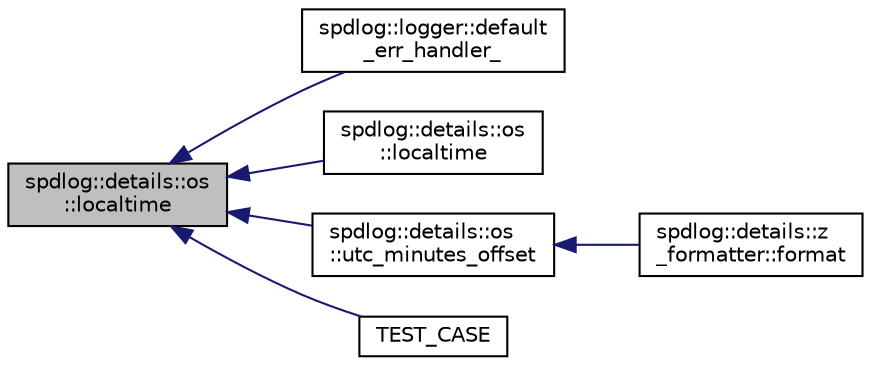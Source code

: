 digraph "spdlog::details::os::localtime"
{
  edge [fontname="Helvetica",fontsize="10",labelfontname="Helvetica",labelfontsize="10"];
  node [fontname="Helvetica",fontsize="10",shape=record];
  rankdir="LR";
  Node1 [label="spdlog::details::os\l::localtime",height=0.2,width=0.4,color="black", fillcolor="grey75", style="filled" fontcolor="black"];
  Node1 -> Node2 [dir="back",color="midnightblue",fontsize="10",style="solid",fontname="Helvetica"];
  Node2 [label="spdlog::logger::default\l_err_handler_",height=0.2,width=0.4,color="black", fillcolor="white", style="filled",URL="$classspdlog_1_1logger.html#a3432e21bdc19d74024b57cc3f26a8471"];
  Node1 -> Node3 [dir="back",color="midnightblue",fontsize="10",style="solid",fontname="Helvetica"];
  Node3 [label="spdlog::details::os\l::localtime",height=0.2,width=0.4,color="black", fillcolor="white", style="filled",URL="$namespacespdlog_1_1details_1_1os.html#a3c7704d0c74aed204f258ac1fc7d4576"];
  Node1 -> Node4 [dir="back",color="midnightblue",fontsize="10",style="solid",fontname="Helvetica"];
  Node4 [label="spdlog::details::os\l::utc_minutes_offset",height=0.2,width=0.4,color="black", fillcolor="white", style="filled",URL="$namespacespdlog_1_1details_1_1os.html#a6dce662c3a4ea0b6e95468272ec37047"];
  Node4 -> Node5 [dir="back",color="midnightblue",fontsize="10",style="solid",fontname="Helvetica"];
  Node5 [label="spdlog::details::z\l_formatter::format",height=0.2,width=0.4,color="black", fillcolor="white", style="filled",URL="$classspdlog_1_1details_1_1z__formatter.html#ada7a5e9a3c30039cbfb684b7743b8945"];
  Node1 -> Node6 [dir="back",color="midnightblue",fontsize="10",style="solid",fontname="Helvetica"];
  Node6 [label="TEST_CASE",height=0.2,width=0.4,color="black", fillcolor="white", style="filled",URL="$test__file__logging_8cpp.html#a91617979e214fc2c5b038d03cf6020f3"];
}
